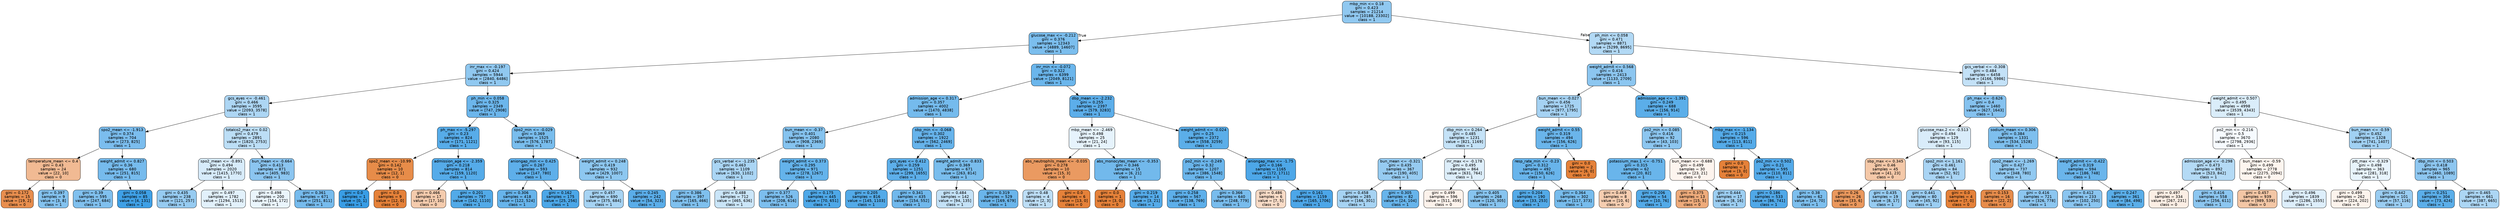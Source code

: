 digraph Tree {
node [shape=box, style="filled, rounded", color="black", fontname="helvetica"] ;
edge [fontname="helvetica"] ;
0 [label="mbp_min <= 0.18\ngini = 0.423\nsamples = 21214\nvalue = [10188, 23302]\nclass = 1", fillcolor="#90c8f0"] ;
1 [label="glucose_max <= -0.212\ngini = 0.376\nsamples = 12343\nvalue = [4889, 14607]\nclass = 1", fillcolor="#7bbeee"] ;
0 -> 1 [labeldistance=2.5, labelangle=45, headlabel="True"] ;
2 [label="inr_max <= -0.197\ngini = 0.424\nsamples = 5944\nvalue = [2840, 6486]\nclass = 1", fillcolor="#90c8f0"] ;
1 -> 2 ;
3 [label="gcs_eyes <= -0.461\ngini = 0.466\nsamples = 3595\nvalue = [2093, 3578]\nclass = 1", fillcolor="#add6f4"] ;
2 -> 3 ;
4 [label="spo2_mean <= -1.913\ngini = 0.374\nsamples = 704\nvalue = [273, 825]\nclass = 1", fillcolor="#7bbdee"] ;
3 -> 4 ;
5 [label="temperature_mean <= 0.4\ngini = 0.43\nsamples = 24\nvalue = [22, 10]\nclass = 0", fillcolor="#f1ba93"] ;
4 -> 5 ;
6 [label="gini = 0.172\nsamples = 15\nvalue = [19, 2]\nclass = 0", fillcolor="#e88e4e"] ;
5 -> 6 ;
7 [label="gini = 0.397\nsamples = 9\nvalue = [3, 8]\nclass = 1", fillcolor="#83c2ef"] ;
5 -> 7 ;
8 [label="weight_admit <= 0.827\ngini = 0.36\nsamples = 680\nvalue = [251, 815]\nclass = 1", fillcolor="#76bbed"] ;
4 -> 8 ;
9 [label="gini = 0.39\nsamples = 595\nvalue = [247, 684]\nclass = 1", fillcolor="#80c0ee"] ;
8 -> 9 ;
10 [label="gini = 0.058\nsamples = 85\nvalue = [4, 131]\nclass = 1", fillcolor="#3fa0e6"] ;
8 -> 10 ;
11 [label="totalco2_max <= 0.02\ngini = 0.479\nsamples = 2891\nvalue = [1820, 2753]\nclass = 1", fillcolor="#bcdef6"] ;
3 -> 11 ;
12 [label="spo2_mean <= -0.891\ngini = 0.494\nsamples = 2020\nvalue = [1415, 1770]\nclass = 1", fillcolor="#d7ebfa"] ;
11 -> 12 ;
13 [label="gini = 0.435\nsamples = 238\nvalue = [121, 257]\nclass = 1", fillcolor="#96cbf1"] ;
12 -> 13 ;
14 [label="gini = 0.497\nsamples = 1782\nvalue = [1294, 1513]\nclass = 1", fillcolor="#e2f1fb"] ;
12 -> 14 ;
15 [label="bun_mean <= -0.664\ngini = 0.413\nsamples = 871\nvalue = [405, 983]\nclass = 1", fillcolor="#8bc5f0"] ;
11 -> 15 ;
16 [label="gini = 0.498\nsamples = 200\nvalue = [154, 172]\nclass = 1", fillcolor="#eaf5fc"] ;
15 -> 16 ;
17 [label="gini = 0.361\nsamples = 671\nvalue = [251, 811]\nclass = 1", fillcolor="#76bbed"] ;
15 -> 17 ;
18 [label="ph_min <= 0.058\ngini = 0.325\nsamples = 2349\nvalue = [747, 2908]\nclass = 1", fillcolor="#6cb6ec"] ;
2 -> 18 ;
19 [label="ph_max <= -5.297\ngini = 0.23\nsamples = 824\nvalue = [171, 1121]\nclass = 1", fillcolor="#57ace9"] ;
18 -> 19 ;
20 [label="spo2_mean <= -10.99\ngini = 0.142\nsamples = 10\nvalue = [12, 1]\nclass = 0", fillcolor="#e78c49"] ;
19 -> 20 ;
21 [label="gini = 0.0\nsamples = 1\nvalue = [0, 1]\nclass = 1", fillcolor="#399de5"] ;
20 -> 21 ;
22 [label="gini = 0.0\nsamples = 9\nvalue = [12, 0]\nclass = 0", fillcolor="#e58139"] ;
20 -> 22 ;
23 [label="admission_age <= -2.359\ngini = 0.218\nsamples = 814\nvalue = [159, 1120]\nclass = 1", fillcolor="#55abe9"] ;
19 -> 23 ;
24 [label="gini = 0.466\nsamples = 17\nvalue = [17, 10]\nclass = 0", fillcolor="#f4cbad"] ;
23 -> 24 ;
25 [label="gini = 0.201\nsamples = 797\nvalue = [142, 1110]\nclass = 1", fillcolor="#52aae8"] ;
23 -> 25 ;
26 [label="spo2_min <= -0.029\ngini = 0.369\nsamples = 1525\nvalue = [576, 1787]\nclass = 1", fillcolor="#79bded"] ;
18 -> 26 ;
27 [label="aniongap_min <= 0.425\ngini = 0.267\nsamples = 593\nvalue = [147, 780]\nclass = 1", fillcolor="#5eafea"] ;
26 -> 27 ;
28 [label="gini = 0.306\nsamples = 418\nvalue = [122, 524]\nclass = 1", fillcolor="#67b4eb"] ;
27 -> 28 ;
29 [label="gini = 0.162\nsamples = 175\nvalue = [25, 256]\nclass = 1", fillcolor="#4ca7e8"] ;
27 -> 29 ;
30 [label="weight_admit <= 0.248\ngini = 0.419\nsamples = 932\nvalue = [429, 1007]\nclass = 1", fillcolor="#8dc7f0"] ;
26 -> 30 ;
31 [label="gini = 0.457\nsamples = 690\nvalue = [375, 684]\nclass = 1", fillcolor="#a6d3f3"] ;
30 -> 31 ;
32 [label="gini = 0.245\nsamples = 242\nvalue = [54, 323]\nclass = 1", fillcolor="#5aade9"] ;
30 -> 32 ;
33 [label="inr_min <= -0.072\ngini = 0.322\nsamples = 6399\nvalue = [2049, 8121]\nclass = 1", fillcolor="#6bb6ec"] ;
1 -> 33 ;
34 [label="admission_age <= 0.317\ngini = 0.357\nsamples = 4002\nvalue = [1470, 4838]\nclass = 1", fillcolor="#75bbed"] ;
33 -> 34 ;
35 [label="bun_mean <= -0.37\ngini = 0.401\nsamples = 2080\nvalue = [908, 2369]\nclass = 1", fillcolor="#85c3ef"] ;
34 -> 35 ;
36 [label="gcs_verbal <= -1.235\ngini = 0.463\nsamples = 1109\nvalue = [630, 1102]\nclass = 1", fillcolor="#aad5f4"] ;
35 -> 36 ;
37 [label="gini = 0.386\nsamples = 397\nvalue = [165, 466]\nclass = 1", fillcolor="#7fc0ee"] ;
36 -> 37 ;
38 [label="gini = 0.488\nsamples = 712\nvalue = [465, 636]\nclass = 1", fillcolor="#cae5f8"] ;
36 -> 38 ;
39 [label="weight_admit <= 0.373\ngini = 0.295\nsamples = 971\nvalue = [278, 1267]\nclass = 1", fillcolor="#64b3eb"] ;
35 -> 39 ;
40 [label="gini = 0.377\nsamples = 526\nvalue = [208, 616]\nclass = 1", fillcolor="#7cbeee"] ;
39 -> 40 ;
41 [label="gini = 0.175\nsamples = 445\nvalue = [70, 651]\nclass = 1", fillcolor="#4ea8e8"] ;
39 -> 41 ;
42 [label="sbp_min <= -0.068\ngini = 0.302\nsamples = 1922\nvalue = [562, 2469]\nclass = 1", fillcolor="#66b3eb"] ;
34 -> 42 ;
43 [label="gcs_eyes <= 0.412\ngini = 0.259\nsamples = 1251\nvalue = [299, 1655]\nclass = 1", fillcolor="#5dafea"] ;
42 -> 43 ;
44 [label="gini = 0.205\nsamples = 816\nvalue = [145, 1103]\nclass = 1", fillcolor="#53aae8"] ;
43 -> 44 ;
45 [label="gini = 0.341\nsamples = 435\nvalue = [154, 552]\nclass = 1", fillcolor="#70b8ec"] ;
43 -> 45 ;
46 [label="weight_admit <= -0.833\ngini = 0.369\nsamples = 671\nvalue = [263, 814]\nclass = 1", fillcolor="#79bded"] ;
42 -> 46 ;
47 [label="gini = 0.484\nsamples = 142\nvalue = [94, 135]\nclass = 1", fillcolor="#c3e1f7"] ;
46 -> 47 ;
48 [label="gini = 0.319\nsamples = 529\nvalue = [169, 679]\nclass = 1", fillcolor="#6ab5eb"] ;
46 -> 48 ;
49 [label="dbp_mean <= -2.232\ngini = 0.255\nsamples = 2397\nvalue = [579, 3283]\nclass = 1", fillcolor="#5caeea"] ;
33 -> 49 ;
50 [label="mbp_mean <= -2.469\ngini = 0.498\nsamples = 25\nvalue = [21, 24]\nclass = 1", fillcolor="#e6f3fc"] ;
49 -> 50 ;
51 [label="abs_neutrophils_mean <= -0.035\ngini = 0.278\nsamples = 10\nvalue = [15, 3]\nclass = 0", fillcolor="#ea9a61"] ;
50 -> 51 ;
52 [label="gini = 0.48\nsamples = 4\nvalue = [2, 3]\nclass = 1", fillcolor="#bddef6"] ;
51 -> 52 ;
53 [label="gini = 0.0\nsamples = 6\nvalue = [13, 0]\nclass = 0", fillcolor="#e58139"] ;
51 -> 53 ;
54 [label="abs_monocytes_mean <= -0.353\ngini = 0.346\nsamples = 15\nvalue = [6, 21]\nclass = 1", fillcolor="#72b9ec"] ;
50 -> 54 ;
55 [label="gini = 0.0\nsamples = 1\nvalue = [3, 0]\nclass = 0", fillcolor="#e58139"] ;
54 -> 55 ;
56 [label="gini = 0.219\nsamples = 14\nvalue = [3, 21]\nclass = 1", fillcolor="#55abe9"] ;
54 -> 56 ;
57 [label="weight_admit <= -0.024\ngini = 0.25\nsamples = 2372\nvalue = [558, 3259]\nclass = 1", fillcolor="#5baee9"] ;
49 -> 57 ;
58 [label="po2_min <= -0.249\ngini = 0.32\nsamples = 1207\nvalue = [386, 1548]\nclass = 1", fillcolor="#6ab5eb"] ;
57 -> 58 ;
59 [label="gini = 0.258\nsamples = 567\nvalue = [138, 769]\nclass = 1", fillcolor="#5dafea"] ;
58 -> 59 ;
60 [label="gini = 0.366\nsamples = 640\nvalue = [248, 779]\nclass = 1", fillcolor="#78bced"] ;
58 -> 60 ;
61 [label="aniongap_max <= -1.75\ngini = 0.166\nsamples = 1165\nvalue = [172, 1711]\nclass = 1", fillcolor="#4da7e8"] ;
57 -> 61 ;
62 [label="gini = 0.486\nsamples = 6\nvalue = [7, 5]\nclass = 0", fillcolor="#f8dbc6"] ;
61 -> 62 ;
63 [label="gini = 0.161\nsamples = 1159\nvalue = [165, 1706]\nclass = 1", fillcolor="#4ca6e8"] ;
61 -> 63 ;
64 [label="ph_min <= 0.058\ngini = 0.471\nsamples = 8871\nvalue = [5299, 8695]\nclass = 1", fillcolor="#b2d9f5"] ;
0 -> 64 [labeldistance=2.5, labelangle=-45, headlabel="False"] ;
65 [label="weight_admit <= 0.568\ngini = 0.416\nsamples = 2413\nvalue = [1133, 2709]\nclass = 1", fillcolor="#8cc6f0"] ;
64 -> 65 ;
66 [label="bun_mean <= -0.027\ngini = 0.456\nsamples = 1725\nvalue = [977, 1795]\nclass = 1", fillcolor="#a5d2f3"] ;
65 -> 66 ;
67 [label="dbp_min <= 0.264\ngini = 0.485\nsamples = 1231\nvalue = [821, 1169]\nclass = 1", fillcolor="#c4e2f7"] ;
66 -> 67 ;
68 [label="bun_mean <= -0.321\ngini = 0.435\nsamples = 367\nvalue = [190, 405]\nclass = 1", fillcolor="#96cbf1"] ;
67 -> 68 ;
69 [label="gini = 0.458\nsamples = 285\nvalue = [166, 301]\nclass = 1", fillcolor="#a6d3f3"] ;
68 -> 69 ;
70 [label="gini = 0.305\nsamples = 82\nvalue = [24, 104]\nclass = 1", fillcolor="#67b4eb"] ;
68 -> 70 ;
71 [label="inr_max <= -0.178\ngini = 0.495\nsamples = 864\nvalue = [631, 764]\nclass = 1", fillcolor="#ddeefa"] ;
67 -> 71 ;
72 [label="gini = 0.499\nsamples = 596\nvalue = [511, 459]\nclass = 0", fillcolor="#fcf2eb"] ;
71 -> 72 ;
73 [label="gini = 0.405\nsamples = 268\nvalue = [120, 305]\nclass = 1", fillcolor="#87c4ef"] ;
71 -> 73 ;
74 [label="weight_admit <= 0.55\ngini = 0.319\nsamples = 494\nvalue = [156, 626]\nclass = 1", fillcolor="#6ab5eb"] ;
66 -> 74 ;
75 [label="resp_rate_min <= -0.23\ngini = 0.312\nsamples = 492\nvalue = [150, 626]\nclass = 1", fillcolor="#68b4eb"] ;
74 -> 75 ;
76 [label="gini = 0.204\nsamples = 190\nvalue = [33, 253]\nclass = 1", fillcolor="#53aae8"] ;
75 -> 76 ;
77 [label="gini = 0.364\nsamples = 302\nvalue = [117, 373]\nclass = 1", fillcolor="#77bced"] ;
75 -> 77 ;
78 [label="gini = 0.0\nsamples = 2\nvalue = [6, 0]\nclass = 0", fillcolor="#e58139"] ;
74 -> 78 ;
79 [label="admission_age <= -1.391\ngini = 0.249\nsamples = 688\nvalue = [156, 914]\nclass = 1", fillcolor="#5baee9"] ;
65 -> 79 ;
80 [label="po2_min <= 0.085\ngini = 0.416\nsamples = 92\nvalue = [43, 103]\nclass = 1", fillcolor="#8cc6f0"] ;
79 -> 80 ;
81 [label="potassium_max.1 <= -0.751\ngini = 0.315\nsamples = 62\nvalue = [20, 82]\nclass = 1", fillcolor="#69b5eb"] ;
80 -> 81 ;
82 [label="gini = 0.469\nsamples = 8\nvalue = [10, 6]\nclass = 0", fillcolor="#f5cdb0"] ;
81 -> 82 ;
83 [label="gini = 0.206\nsamples = 54\nvalue = [10, 76]\nclass = 1", fillcolor="#53aae8"] ;
81 -> 83 ;
84 [label="bun_mean <= -0.688\ngini = 0.499\nsamples = 30\nvalue = [23, 21]\nclass = 0", fillcolor="#fdf4ee"] ;
80 -> 84 ;
85 [label="gini = 0.375\nsamples = 13\nvalue = [15, 5]\nclass = 0", fillcolor="#eeab7b"] ;
84 -> 85 ;
86 [label="gini = 0.444\nsamples = 17\nvalue = [8, 16]\nclass = 1", fillcolor="#9ccef2"] ;
84 -> 86 ;
87 [label="mbp_max <= -1.134\ngini = 0.215\nsamples = 596\nvalue = [113, 811]\nclass = 1", fillcolor="#55abe9"] ;
79 -> 87 ;
88 [label="gini = 0.0\nsamples = 1\nvalue = [3, 0]\nclass = 0", fillcolor="#e58139"] ;
87 -> 88 ;
89 [label="po2_min <= 0.502\ngini = 0.21\nsamples = 595\nvalue = [110, 811]\nclass = 1", fillcolor="#54aae9"] ;
87 -> 89 ;
90 [label="gini = 0.186\nsamples = 533\nvalue = [86, 741]\nclass = 1", fillcolor="#50a8e8"] ;
89 -> 90 ;
91 [label="gini = 0.38\nsamples = 62\nvalue = [24, 70]\nclass = 1", fillcolor="#7dbfee"] ;
89 -> 91 ;
92 [label="gcs_verbal <= -0.308\ngini = 0.484\nsamples = 6458\nvalue = [4166, 5986]\nclass = 1", fillcolor="#c3e1f7"] ;
64 -> 92 ;
93 [label="ph_max <= -0.626\ngini = 0.4\nsamples = 1460\nvalue = [627, 1643]\nclass = 1", fillcolor="#85c2ef"] ;
92 -> 93 ;
94 [label="glucose_max.2 <= -0.513\ngini = 0.494\nsamples = 129\nvalue = [93, 115]\nclass = 1", fillcolor="#d9ecfa"] ;
93 -> 94 ;
95 [label="sbp_max <= 0.345\ngini = 0.46\nsamples = 45\nvalue = [41, 23]\nclass = 0", fillcolor="#f4c8a8"] ;
94 -> 95 ;
96 [label="gini = 0.26\nsamples = 26\nvalue = [33, 6]\nclass = 0", fillcolor="#ea985d"] ;
95 -> 96 ;
97 [label="gini = 0.435\nsamples = 19\nvalue = [8, 17]\nclass = 1", fillcolor="#96cbf1"] ;
95 -> 97 ;
98 [label="spo2_min <= 1.161\ngini = 0.461\nsamples = 84\nvalue = [52, 92]\nclass = 1", fillcolor="#a9d4f4"] ;
94 -> 98 ;
99 [label="gini = 0.441\nsamples = 80\nvalue = [45, 92]\nclass = 1", fillcolor="#9acdf2"] ;
98 -> 99 ;
100 [label="gini = 0.0\nsamples = 4\nvalue = [7, 0]\nclass = 0", fillcolor="#e58139"] ;
98 -> 100 ;
101 [label="sodium_mean <= 0.306\ngini = 0.384\nsamples = 1331\nvalue = [534, 1528]\nclass = 1", fillcolor="#7ebfee"] ;
93 -> 101 ;
102 [label="spo2_mean <= -1.269\ngini = 0.427\nsamples = 737\nvalue = [348, 780]\nclass = 1", fillcolor="#91c9f1"] ;
101 -> 102 ;
103 [label="gini = 0.153\nsamples = 16\nvalue = [22, 2]\nclass = 0", fillcolor="#e78c4b"] ;
102 -> 103 ;
104 [label="gini = 0.416\nsamples = 721\nvalue = [326, 778]\nclass = 1", fillcolor="#8cc6f0"] ;
102 -> 104 ;
105 [label="weight_admit <= -0.422\ngini = 0.319\nsamples = 594\nvalue = [186, 748]\nclass = 1", fillcolor="#6ab5eb"] ;
101 -> 105 ;
106 [label="gini = 0.412\nsamples = 233\nvalue = [102, 250]\nclass = 1", fillcolor="#8ac5f0"] ;
105 -> 106 ;
107 [label="gini = 0.247\nsamples = 361\nvalue = [84, 498]\nclass = 1", fillcolor="#5aaee9"] ;
105 -> 107 ;
108 [label="weight_admit <= 0.507\ngini = 0.495\nsamples = 4998\nvalue = [3539, 4343]\nclass = 1", fillcolor="#daedfa"] ;
92 -> 108 ;
109 [label="po2_min <= -0.216\ngini = 0.5\nsamples = 3670\nvalue = [2798, 2936]\nclass = 1", fillcolor="#f6fafe"] ;
108 -> 109 ;
110 [label="admission_age <= -0.298\ngini = 0.473\nsamples = 892\nvalue = [523, 842]\nclass = 1", fillcolor="#b4daf5"] ;
109 -> 110 ;
111 [label="gini = 0.497\nsamples = 334\nvalue = [267, 231]\nclass = 0", fillcolor="#fbeee4"] ;
110 -> 111 ;
112 [label="gini = 0.416\nsamples = 558\nvalue = [256, 611]\nclass = 1", fillcolor="#8cc6f0"] ;
110 -> 112 ;
113 [label="bun_mean <= -0.59\ngini = 0.499\nsamples = 2778\nvalue = [2275, 2094]\nclass = 0", fillcolor="#fdf5ef"] ;
109 -> 113 ;
114 [label="gini = 0.457\nsamples = 939\nvalue = [989, 539]\nclass = 0", fillcolor="#f3c6a5"] ;
113 -> 114 ;
115 [label="gini = 0.496\nsamples = 1839\nvalue = [1286, 1555]\nclass = 1", fillcolor="#ddeefb"] ;
113 -> 115 ;
116 [label="bun_mean <= -0.59\ngini = 0.452\nsamples = 1328\nvalue = [741, 1407]\nclass = 1", fillcolor="#a1d1f3"] ;
108 -> 116 ;
117 [label="ptt_max <= -0.329\ngini = 0.498\nsamples = 363\nvalue = [281, 318]\nclass = 1", fillcolor="#e8f4fc"] ;
116 -> 117 ;
118 [label="gini = 0.499\nsamples = 262\nvalue = [224, 202]\nclass = 0", fillcolor="#fcf3ec"] ;
117 -> 118 ;
119 [label="gini = 0.442\nsamples = 101\nvalue = [57, 116]\nclass = 1", fillcolor="#9acdf2"] ;
117 -> 119 ;
120 [label="dbp_min <= 0.503\ngini = 0.418\nsamples = 965\nvalue = [460, 1089]\nclass = 1", fillcolor="#8dc6f0"] ;
116 -> 120 ;
121 [label="gini = 0.251\nsamples = 304\nvalue = [73, 424]\nclass = 1", fillcolor="#5baee9"] ;
120 -> 121 ;
122 [label="gini = 0.465\nsamples = 661\nvalue = [387, 665]\nclass = 1", fillcolor="#acd6f4"] ;
120 -> 122 ;
}